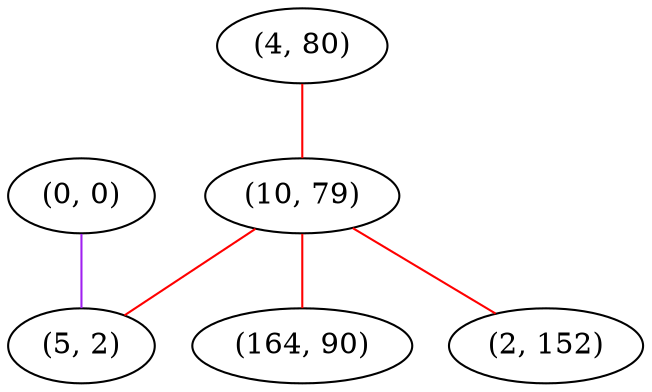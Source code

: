 graph "" {
"(0, 0)";
"(4, 80)";
"(10, 79)";
"(164, 90)";
"(2, 152)";
"(5, 2)";
"(0, 0)" -- "(5, 2)"  [color=purple, key=0, weight=4];
"(4, 80)" -- "(10, 79)"  [color=red, key=0, weight=1];
"(10, 79)" -- "(2, 152)"  [color=red, key=0, weight=1];
"(10, 79)" -- "(5, 2)"  [color=red, key=0, weight=1];
"(10, 79)" -- "(164, 90)"  [color=red, key=0, weight=1];
}
